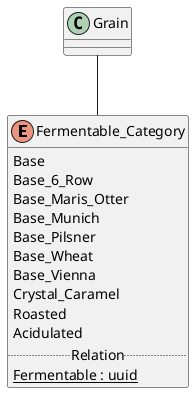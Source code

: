 @startuml
enum "Fermentable_Category" {
    Base
    Base_6_Row
    Base_Maris_Otter
    Base_Munich
    Base_Pilsner
    Base_Wheat
    Base_Vienna
    Crystal_Caramel
    Roasted
    Acidulated
    ..Relation..
    {static} Fermentable : uuid
}

Grain -- Fermentable_Category
@enduml